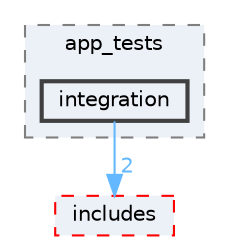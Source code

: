 digraph "app/app_tests/integration"
{
 // LATEX_PDF_SIZE
  bgcolor="transparent";
  edge [fontname=Helvetica,fontsize=10,labelfontname=Helvetica,labelfontsize=10];
  node [fontname=Helvetica,fontsize=10,shape=box,height=0.2,width=0.4];
  compound=true
  subgraph clusterdir_233f5a9e11cb958617720b9aa5e796d9 {
    graph [ bgcolor="#ecf0f7", pencolor="grey50", label="app_tests", fontname=Helvetica,fontsize=10 style="filled,dashed", URL="dir_233f5a9e11cb958617720b9aa5e796d9.html",tooltip=""]
  dir_c4611509ca9f72a4af4073838a355ce9 [label="integration", fillcolor="#ecf0f7", color="grey25", style="filled,bold", URL="dir_c4611509ca9f72a4af4073838a355ce9.html",tooltip=""];
  }
  dir_1c5c03227cca0102ee47bee331c2b55d [label="includes", fillcolor="#ecf0f7", color="red", style="filled,dashed", URL="dir_1c5c03227cca0102ee47bee331c2b55d.html",tooltip=""];
  dir_c4611509ca9f72a4af4073838a355ce9->dir_1c5c03227cca0102ee47bee331c2b55d [headlabel="2", labeldistance=1.5 headhref="dir_000017_000016.html" href="dir_000017_000016.html" color="steelblue1" fontcolor="steelblue1"];
}
